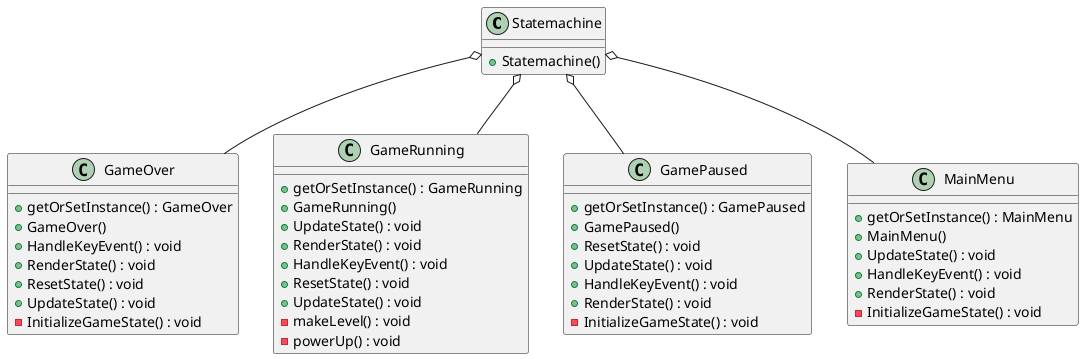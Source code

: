 @startuml statemachine
Statemachine o-- GameOver
Statemachine o-- GameRunning 
Statemachine o-- GamePaused
Statemachine o-- MainMenu

class Statemachine{
    + Statemachine()
}
class GameOver{
    + getOrSetInstance() : GameOver
    + GameOver()
    + HandleKeyEvent() : void
    + RenderState() : void
    + ResetState() : void
    + UpdateState() : void
    - InitializeGameState() : void
}
class GameRunning{
    + getOrSetInstance() : GameRunning
    + GameRunning()
    + UpdateState() : void 
    + RenderState() : void 
    + HandleKeyEvent() : void 
    + ResetState() : void
    + UpdateState() : void
    - makeLevel() : void 
    - powerUp() : void
}
class GamePaused{
    + getOrSetInstance() : GamePaused
    + GamePaused()
    + ResetState() : void 
    + UpdateState() : void 
    + HandleKeyEvent() : void
    + RenderState() : void
    - InitializeGameState() : void
}
class MainMenu{
    + getOrSetInstance() : MainMenu
    + MainMenu()
    + UpdateState() : void
    + HandleKeyEvent() : void
    + RenderState() : void
    - InitializeGameState() : void
}


@enduml